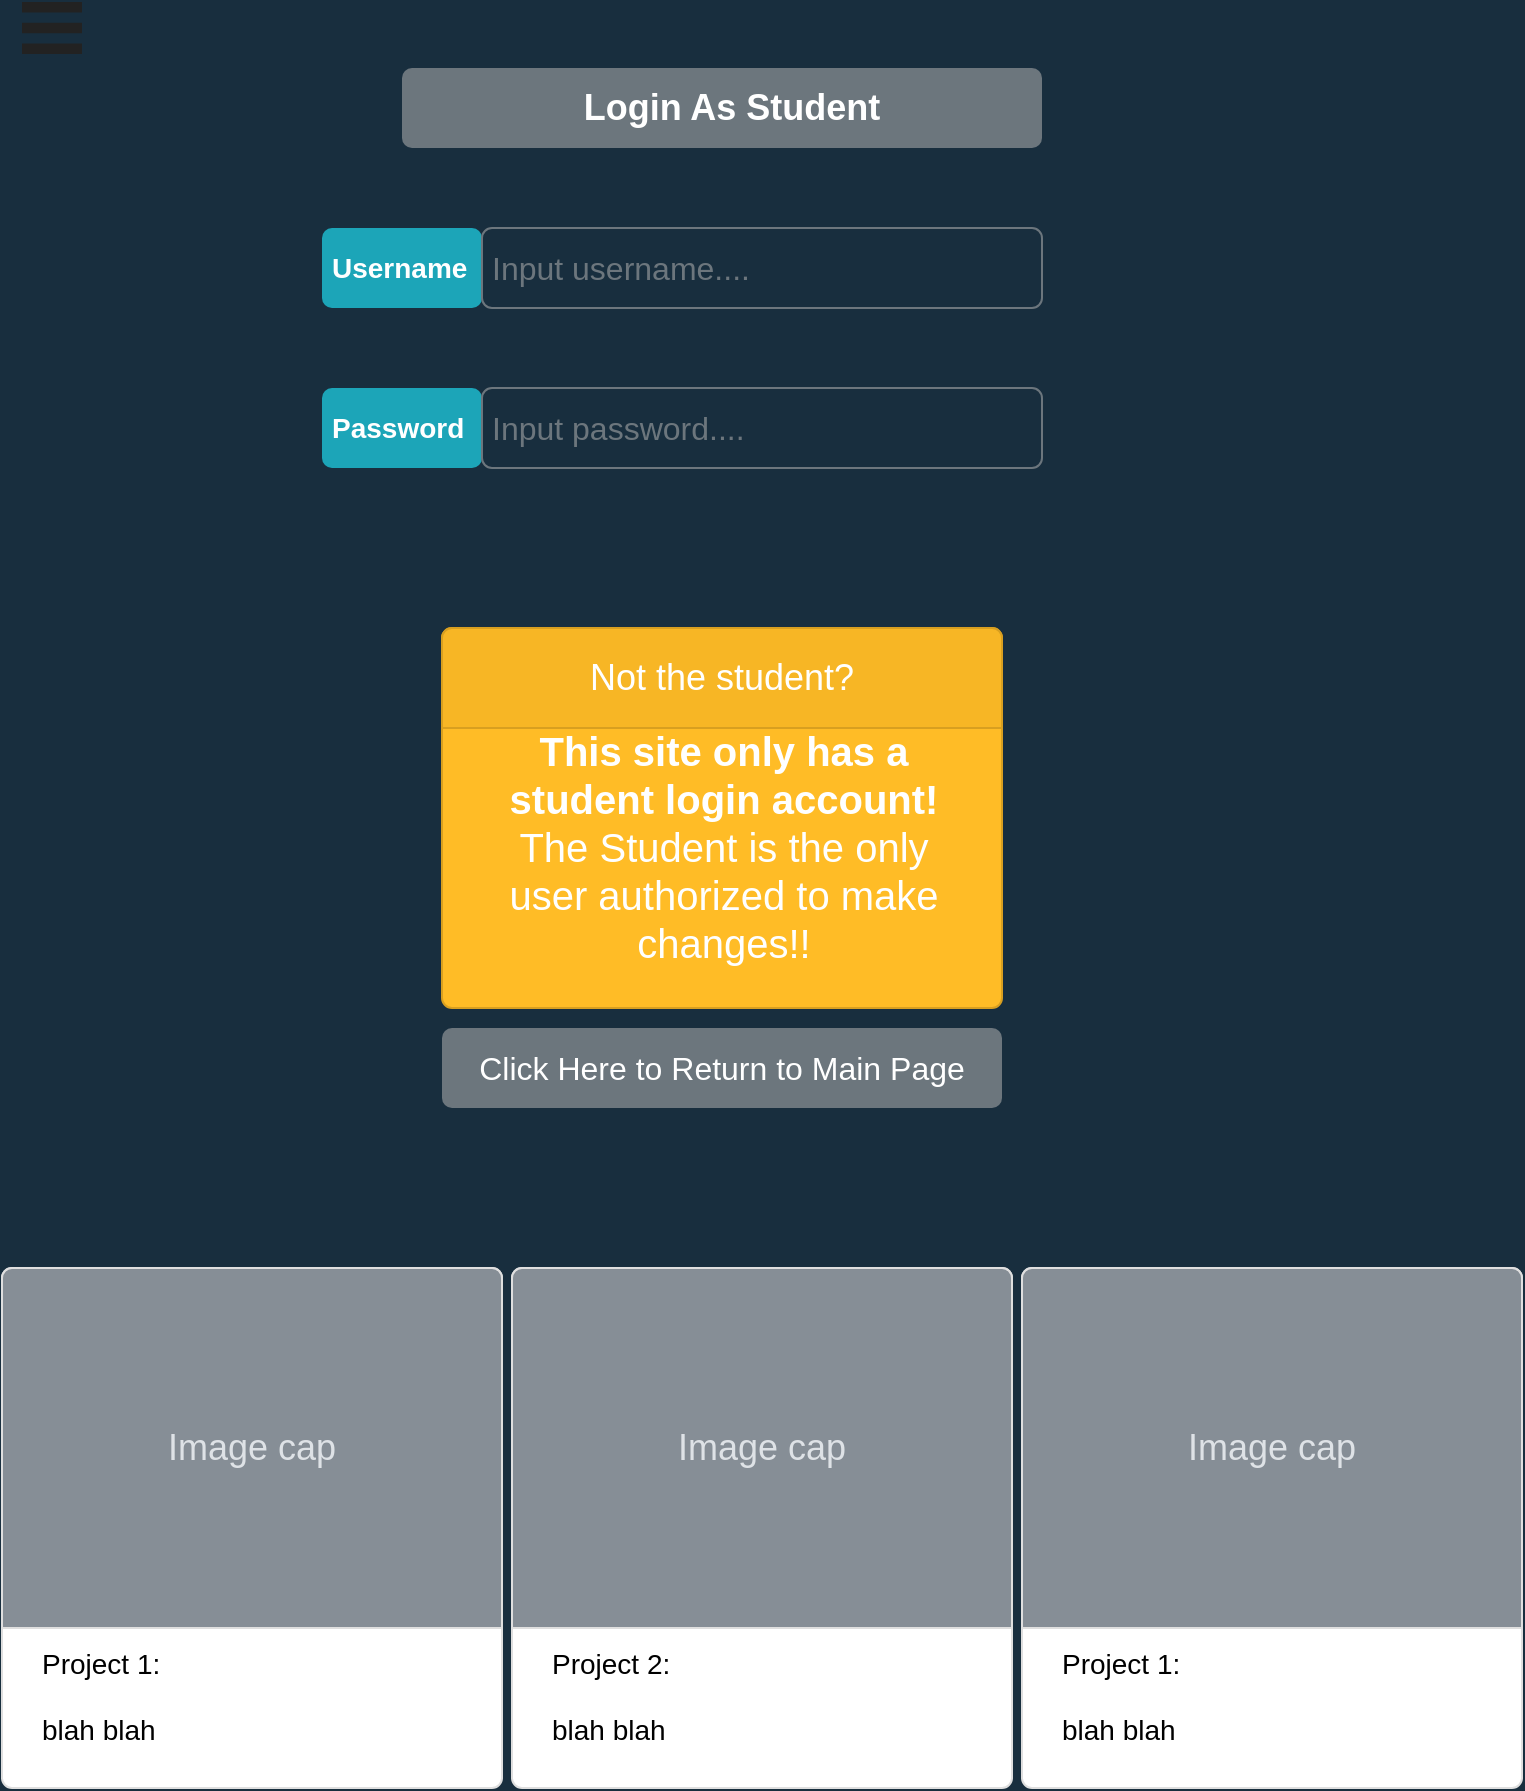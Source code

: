 <mxfile version="14.5.6" type="github"><diagram id="VtYzEhI01DIC77WKqhcl" name="Page-1"><mxGraphModel dx="1422" dy="762" grid="1" gridSize="10" guides="1" tooltips="1" connect="1" arrows="1" fold="1" page="1" pageScale="1" pageWidth="850" pageHeight="1100" background="#182E3E" math="0" shadow="0"><root><mxCell id="0"/><mxCell id="1" parent="0"/><mxCell id="e-G6La1gSVOlW8c_IJrs-2" value="Login As Student" style="html=1;shadow=0;dashed=0;shape=mxgraph.bootstrap.rrect;rSize=5;strokeColor=none;strokeWidth=1;fillColor=#6C767D;fontColor=#FFFFFF;whiteSpace=wrap;align=center;verticalAlign=middle;spacingLeft=10;fontStyle=1;fontSize=18;rounded=0;sketch=0;" vertex="1" parent="1"><mxGeometry x="240" y="80" width="320" height="40" as="geometry"/></mxCell><mxCell id="e-G6La1gSVOlW8c_IJrs-3" value="Username" style="html=1;shadow=0;dashed=0;shape=mxgraph.bootstrap.rrect;rSize=5;strokeColor=none;strokeWidth=1;fillColor=#1CA5B8;fontColor=#FFFFFF;whiteSpace=wrap;align=left;verticalAlign=middle;spacingLeft=0;fontStyle=1;fontSize=14;spacing=5;rounded=0;sketch=0;" vertex="1" parent="1"><mxGeometry x="200" y="160" width="80" height="40" as="geometry"/></mxCell><mxCell id="e-G6La1gSVOlW8c_IJrs-7" value="Password" style="html=1;shadow=0;dashed=0;shape=mxgraph.bootstrap.rrect;rSize=5;strokeColor=none;strokeWidth=1;fillColor=#1CA5B8;fontColor=#FFFFFF;whiteSpace=wrap;align=left;verticalAlign=middle;spacingLeft=0;fontStyle=1;fontSize=14;spacing=5;rounded=0;sketch=0;" vertex="1" parent="1"><mxGeometry x="200" y="240" width="80" height="40" as="geometry"/></mxCell><mxCell id="e-G6La1gSVOlW8c_IJrs-11" value="Input username...." style="html=1;shadow=0;dashed=0;shape=mxgraph.bootstrap.rrect;rSize=5;strokeColor=#6C767D;strokeWidth=1;fillColor=none;fontColor=#6C767D;whiteSpace=wrap;align=left;verticalAlign=middle;spacingLeft=0;fontStyle=0;fontSize=16;spacing=5;rounded=0;sketch=0;" vertex="1" parent="1"><mxGeometry x="280" y="160" width="280" height="40" as="geometry"/></mxCell><mxCell id="e-G6La1gSVOlW8c_IJrs-13" value="Input password...." style="html=1;shadow=0;dashed=0;shape=mxgraph.bootstrap.rrect;rSize=5;strokeColor=#6C767D;strokeWidth=1;fillColor=none;fontColor=#6C767D;whiteSpace=wrap;align=left;verticalAlign=middle;spacingLeft=0;fontStyle=0;fontSize=16;spacing=5;rounded=0;sketch=0;" vertex="1" parent="1"><mxGeometry x="280" y="240" width="280" height="40" as="geometry"/></mxCell><mxCell id="e-G6La1gSVOlW8c_IJrs-14" value="&lt;div style=&quot;text-align: center&quot;&gt;&lt;b style=&quot;font-size: 20px&quot;&gt;This site only has a student login account!&lt;/b&gt;&lt;/div&gt;&lt;span style=&quot;font-size: 20px&quot;&gt;&lt;div style=&quot;text-align: center&quot;&gt;&lt;span&gt;The Student is the only user authorized to make changes!!&lt;/span&gt;&lt;/div&gt;&lt;/span&gt;" style="html=1;shadow=0;dashed=0;shape=mxgraph.bootstrap.rrect;rSize=5;strokeColor=#D89F20;html=1;whiteSpace=wrap;fillColor=#FFBC26;fontColor=#ffffff;verticalAlign=bottom;align=left;spacing=20;spacingBottom=0;fontSize=14;rounded=0;sketch=0;" vertex="1" parent="1"><mxGeometry x="260" y="360" width="280" height="190" as="geometry"/></mxCell><mxCell id="e-G6La1gSVOlW8c_IJrs-15" value="Not the student?" style="html=1;shadow=0;dashed=0;shape=mxgraph.bootstrap.topButton;rSize=5;perimeter=none;whiteSpace=wrap;fillColor=#F7B625;strokeColor=#D89F20;fontColor=#ffffff;resizeWidth=1;fontSize=18;align=center;spacing=20;" vertex="1" parent="e-G6La1gSVOlW8c_IJrs-14"><mxGeometry width="280" height="50" relative="1" as="geometry"/></mxCell><mxCell id="e-G6La1gSVOlW8c_IJrs-16" value="Click Here to Return to Main Page" style="html=1;shadow=0;dashed=0;shape=mxgraph.bootstrap.rrect;rSize=5;strokeColor=none;strokeWidth=1;fillColor=#6C767D;fontColor=#FFFFFF;whiteSpace=wrap;align=center;verticalAlign=middle;spacingLeft=0;fontStyle=0;fontSize=16;spacing=5;rounded=0;sketch=0;" vertex="1" parent="1"><mxGeometry x="260" y="560" width="280" height="40" as="geometry"/></mxCell><mxCell id="e-G6La1gSVOlW8c_IJrs-17" value="" style="html=1;verticalLabelPosition=bottom;labelBackgroundColor=#ffffff;verticalAlign=top;shadow=0;dashed=0;strokeWidth=2;shape=mxgraph.ios7.misc.options;fillColor=#222222;rounded=0;sketch=0;fontColor=#1A1A1A;" vertex="1" parent="1"><mxGeometry x="50" y="47" width="30" height="26" as="geometry"/></mxCell><mxCell id="e-G6La1gSVOlW8c_IJrs-18" value="Project 1:&lt;br&gt;&lt;br&gt;blah blah" style="html=1;shadow=0;dashed=0;shape=mxgraph.bootstrap.rrect;rSize=5;strokeColor=#DFDFDF;html=1;whiteSpace=wrap;fillColor=#ffffff;fontColor=#000000;verticalAlign=bottom;align=left;spacing=20;fontSize=14;rounded=0;sketch=0;" vertex="1" parent="1"><mxGeometry x="40" y="680" width="250" height="260" as="geometry"/></mxCell><mxCell id="e-G6La1gSVOlW8c_IJrs-19" value="Image cap" style="html=1;shadow=0;dashed=0;shape=mxgraph.bootstrap.topButton;rSize=5;perimeter=none;whiteSpace=wrap;fillColor=#868E96;strokeColor=#DFDFDF;fontColor=#DEE2E6;resizeWidth=1;fontSize=18;" vertex="1" parent="e-G6La1gSVOlW8c_IJrs-18"><mxGeometry width="250" height="180" relative="1" as="geometry"/></mxCell><mxCell id="e-G6La1gSVOlW8c_IJrs-20" value="Project 2:&lt;br&gt;&lt;br&gt;blah blah" style="html=1;shadow=0;dashed=0;shape=mxgraph.bootstrap.rrect;rSize=5;strokeColor=#DFDFDF;html=1;whiteSpace=wrap;fillColor=#ffffff;fontColor=#000000;verticalAlign=bottom;align=left;spacing=20;fontSize=14;rounded=0;sketch=0;" vertex="1" parent="1"><mxGeometry x="295" y="680" width="250" height="260" as="geometry"/></mxCell><mxCell id="e-G6La1gSVOlW8c_IJrs-21" value="Image cap" style="html=1;shadow=0;dashed=0;shape=mxgraph.bootstrap.topButton;rSize=5;perimeter=none;whiteSpace=wrap;fillColor=#868E96;strokeColor=#DFDFDF;fontColor=#DEE2E6;resizeWidth=1;fontSize=18;" vertex="1" parent="e-G6La1gSVOlW8c_IJrs-20"><mxGeometry width="250" height="180" relative="1" as="geometry"/></mxCell><mxCell id="e-G6La1gSVOlW8c_IJrs-22" value="Project 1:&lt;br&gt;&lt;br&gt;blah blah" style="html=1;shadow=0;dashed=0;shape=mxgraph.bootstrap.rrect;rSize=5;strokeColor=#DFDFDF;html=1;whiteSpace=wrap;fillColor=#ffffff;fontColor=#000000;verticalAlign=bottom;align=left;spacing=20;fontSize=14;rounded=0;sketch=0;" vertex="1" parent="1"><mxGeometry x="550" y="680" width="250" height="260" as="geometry"/></mxCell><mxCell id="e-G6La1gSVOlW8c_IJrs-23" value="Image cap" style="html=1;shadow=0;dashed=0;shape=mxgraph.bootstrap.topButton;rSize=5;perimeter=none;whiteSpace=wrap;fillColor=#868E96;strokeColor=#DFDFDF;fontColor=#DEE2E6;resizeWidth=1;fontSize=18;" vertex="1" parent="e-G6La1gSVOlW8c_IJrs-22"><mxGeometry width="250" height="180" relative="1" as="geometry"/></mxCell></root></mxGraphModel></diagram></mxfile>